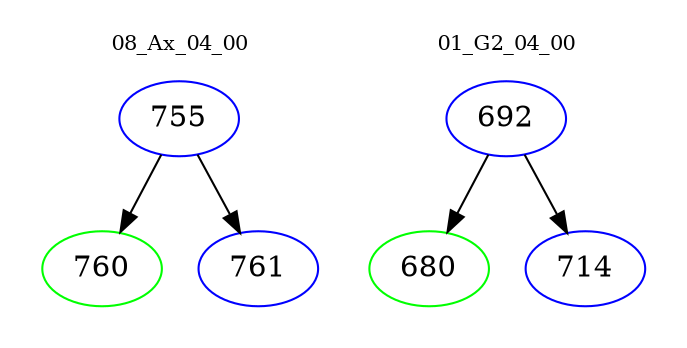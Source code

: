 digraph{
subgraph cluster_0 {
color = white
label = "08_Ax_04_00";
fontsize=10;
T0_755 [label="755", color="blue"]
T0_755 -> T0_760 [color="black"]
T0_760 [label="760", color="green"]
T0_755 -> T0_761 [color="black"]
T0_761 [label="761", color="blue"]
}
subgraph cluster_1 {
color = white
label = "01_G2_04_00";
fontsize=10;
T1_692 [label="692", color="blue"]
T1_692 -> T1_680 [color="black"]
T1_680 [label="680", color="green"]
T1_692 -> T1_714 [color="black"]
T1_714 [label="714", color="blue"]
}
}
